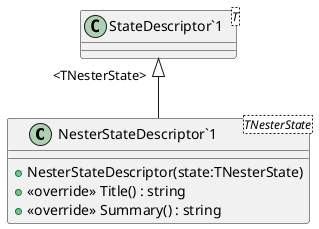 @startuml
class "NesterStateDescriptor`1"<TNesterState> {
    + NesterStateDescriptor(state:TNesterState)
    + <<override>> Title() : string
    + <<override>> Summary() : string
}
class "StateDescriptor`1"<T> {
}
"StateDescriptor`1" "<TNesterState>" <|-- "NesterStateDescriptor`1"
@enduml
